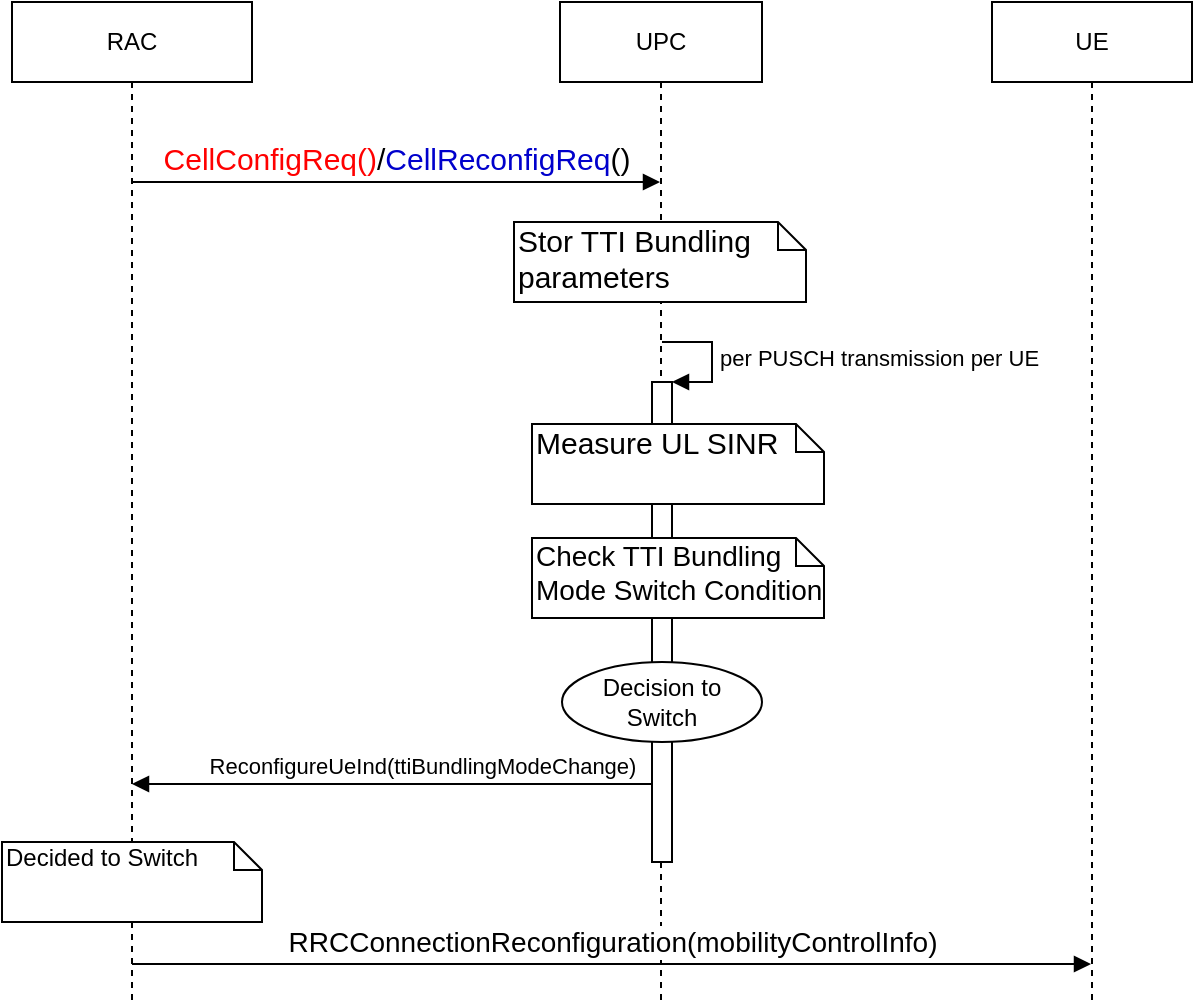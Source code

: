 <mxfile version="13.0.3" type="github"><diagram id="AzihkOkHEE6bgdJXUsL3" name="Page-1"><mxGraphModel dx="1422" dy="842" grid="1" gridSize="10" guides="1" tooltips="1" connect="1" arrows="1" fold="1" page="1" pageScale="1" pageWidth="827" pageHeight="1169" math="0" shadow="0"><root><mxCell id="0"/><mxCell id="1" parent="0"/><mxCell id="QmGi6Z0HYi6i0dTe3OUJ-1" value="RAC" style="shape=umlLifeline;perimeter=lifelinePerimeter;whiteSpace=wrap;html=1;container=1;collapsible=0;recursiveResize=0;outlineConnect=0;" parent="1" vertex="1"><mxGeometry x="140" y="200" width="120" height="500" as="geometry"/></mxCell><mxCell id="QmGi6Z0HYi6i0dTe3OUJ-22" value="Decided to Switch" style="shape=note;whiteSpace=wrap;html=1;size=14;verticalAlign=top;align=left;spacingTop=-6;" parent="QmGi6Z0HYi6i0dTe3OUJ-1" vertex="1"><mxGeometry x="-5" y="420" width="130" height="40" as="geometry"/></mxCell><mxCell id="QmGi6Z0HYi6i0dTe3OUJ-2" value="UPC" style="shape=umlLifeline;perimeter=lifelinePerimeter;whiteSpace=wrap;html=1;container=1;collapsible=0;recursiveResize=0;outlineConnect=0;" parent="1" vertex="1"><mxGeometry x="414" y="200" width="101" height="500" as="geometry"/></mxCell><mxCell id="QmGi6Z0HYi6i0dTe3OUJ-12" value="" style="html=1;points=[];perimeter=orthogonalPerimeter;" parent="QmGi6Z0HYi6i0dTe3OUJ-2" vertex="1"><mxGeometry x="46" y="190" width="10" height="240" as="geometry"/></mxCell><mxCell id="QmGi6Z0HYi6i0dTe3OUJ-13" value="per PUSCH transmission per UE" style="edgeStyle=orthogonalEdgeStyle;html=1;align=left;spacingLeft=2;endArrow=block;rounded=0;entryX=1;entryY=0;" parent="QmGi6Z0HYi6i0dTe3OUJ-2" target="QmGi6Z0HYi6i0dTe3OUJ-12" edge="1"><mxGeometry relative="1" as="geometry"><mxPoint x="51" y="170" as="sourcePoint"/><Array as="points"><mxPoint x="76" y="170"/></Array></mxGeometry></mxCell><mxCell id="QmGi6Z0HYi6i0dTe3OUJ-20" value="Decision to Switch" style="ellipse;whiteSpace=wrap;html=1;" parent="QmGi6Z0HYi6i0dTe3OUJ-2" vertex="1"><mxGeometry x="1" y="330" width="100" height="40" as="geometry"/></mxCell><mxCell id="QmGi6Z0HYi6i0dTe3OUJ-6" value="&lt;font style=&quot;font-size: 15px&quot; color=&quot;#FF0000&quot;&gt;CellConfigReq&lt;/font&gt;&lt;font style=&quot;font-size: 15px&quot;&gt;&lt;font color=&quot;#FF0000&quot;&gt;()&lt;/font&gt;/&lt;font color=&quot;#0000CC&quot;&gt;CellReconfigReq&lt;/font&gt;()&lt;/font&gt;" style="html=1;verticalAlign=bottom;endArrow=block;" parent="1" source="QmGi6Z0HYi6i0dTe3OUJ-1" target="QmGi6Z0HYi6i0dTe3OUJ-2" edge="1"><mxGeometry width="80" relative="1" as="geometry"><mxPoint x="240" y="290" as="sourcePoint"/><mxPoint x="320" y="290" as="targetPoint"/><Array as="points"><mxPoint x="270" y="290"/></Array></mxGeometry></mxCell><mxCell id="QmGi6Z0HYi6i0dTe3OUJ-8" value="&lt;div style=&quot;font-size: 15px&quot;&gt;&lt;font style=&quot;font-size: 15px&quot;&gt;Stor TTI Bundling&lt;/font&gt;&lt;/div&gt;&lt;div style=&quot;font-size: 15px&quot;&gt;&lt;font style=&quot;font-size: 15px&quot;&gt; parameters&lt;/font&gt;&lt;/div&gt;" style="shape=note;whiteSpace=wrap;html=1;size=14;verticalAlign=top;align=left;spacingTop=-6;" parent="1" vertex="1"><mxGeometry x="391" y="310" width="146" height="40" as="geometry"/></mxCell><mxCell id="QmGi6Z0HYi6i0dTe3OUJ-9" value="&lt;font style=&quot;font-size: 15px&quot;&gt;Measure UL SINR&lt;/font&gt;" style="shape=note;whiteSpace=wrap;html=1;size=14;verticalAlign=top;align=left;spacingTop=-6;" parent="1" vertex="1"><mxGeometry x="400" y="411" width="146" height="40" as="geometry"/></mxCell><mxCell id="QmGi6Z0HYi6i0dTe3OUJ-14" value="&lt;font style=&quot;font-size: 14px&quot;&gt;Check TTI Bundling Mode Switch Condition&lt;/font&gt;" style="shape=note;whiteSpace=wrap;html=1;size=14;verticalAlign=top;align=left;spacingTop=-6;" parent="1" vertex="1"><mxGeometry x="400" y="468" width="146" height="40" as="geometry"/></mxCell><mxCell id="QmGi6Z0HYi6i0dTe3OUJ-15" value="ReconfigureUeInd(ttiBundlingModeChange)" style="html=1;verticalAlign=bottom;endArrow=block;" parent="1" edge="1"><mxGeometry x="0.193" y="-40" width="80" relative="1" as="geometry"><mxPoint x="460" y="591" as="sourcePoint"/><mxPoint x="200" y="591" as="targetPoint"/><Array as="points"><mxPoint x="300" y="591"/></Array><mxPoint x="40" y="40" as="offset"/></mxGeometry></mxCell><mxCell id="QmGi6Z0HYi6i0dTe3OUJ-16" value="UE" style="shape=umlLifeline;perimeter=lifelinePerimeter;whiteSpace=wrap;html=1;container=1;collapsible=0;recursiveResize=0;outlineConnect=0;" parent="1" vertex="1"><mxGeometry x="630" y="200" width="100" height="500" as="geometry"/></mxCell><mxCell id="QmGi6Z0HYi6i0dTe3OUJ-21" value="&lt;div style=&quot;font-size: 14px&quot;&gt;&lt;font style=&quot;font-size: 14px&quot;&gt;RRCConnectionReconfiguration(mobilityControlInfo)&lt;/font&gt;&lt;/div&gt;" style="html=1;verticalAlign=bottom;endArrow=block;" parent="1" edge="1"><mxGeometry width="80" relative="1" as="geometry"><mxPoint x="200" y="681" as="sourcePoint"/><mxPoint x="679.5" y="681" as="targetPoint"/></mxGeometry></mxCell></root></mxGraphModel></diagram></mxfile>